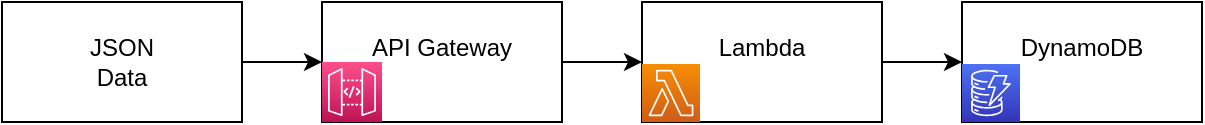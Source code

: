 <mxfile version="23.1.5" type="device" pages="2">
  <diagram id="Axt9p4QuNel1B98nFQHM" name="Lambda">
    <mxGraphModel dx="2074" dy="1114" grid="1" gridSize="10" guides="1" tooltips="1" connect="1" arrows="1" fold="1" page="1" pageScale="1" pageWidth="850" pageHeight="1100" math="0" shadow="0">
      <root>
        <mxCell id="0" />
        <mxCell id="1" parent="0" />
        <mxCell id="RTz1QHI2f7Fe3e0fic1V-15" style="edgeStyle=orthogonalEdgeStyle;rounded=0;orthogonalLoop=1;jettySize=auto;html=1;exitX=1;exitY=0.5;exitDx=0;exitDy=0;entryX=0;entryY=0.5;entryDx=0;entryDy=0;" edge="1" parent="1" source="RTz1QHI2f7Fe3e0fic1V-8" target="RTz1QHI2f7Fe3e0fic1V-9">
          <mxGeometry relative="1" as="geometry" />
        </mxCell>
        <mxCell id="RTz1QHI2f7Fe3e0fic1V-8" value="API Gateway&lt;br&gt;&lt;div&gt;&lt;br/&gt;&lt;/div&gt;" style="rounded=0;whiteSpace=wrap;html=1;" vertex="1" parent="1">
          <mxGeometry x="200" y="349" width="120" height="60" as="geometry" />
        </mxCell>
        <mxCell id="4" value="" style="sketch=0;points=[[0,0,0],[0.25,0,0],[0.5,0,0],[0.75,0,0],[1,0,0],[0,1,0],[0.25,1,0],[0.5,1,0],[0.75,1,0],[1,1,0],[0,0.25,0],[0,0.5,0],[0,0.75,0],[1,0.25,0],[1,0.5,0],[1,0.75,0]];outlineConnect=0;fontColor=#232F3E;gradientColor=#FF4F8B;gradientDirection=north;fillColor=#BC1356;strokeColor=#ffffff;dashed=0;verticalLabelPosition=bottom;verticalAlign=top;align=center;html=1;fontSize=12;fontStyle=0;aspect=fixed;shape=mxgraph.aws4.resourceIcon;resIcon=mxgraph.aws4.api_gateway;" parent="1" vertex="1">
          <mxGeometry x="200" y="379" width="30" height="30" as="geometry" />
        </mxCell>
        <mxCell id="RTz1QHI2f7Fe3e0fic1V-14" style="edgeStyle=orthogonalEdgeStyle;rounded=0;orthogonalLoop=1;jettySize=auto;html=1;exitX=1;exitY=0.5;exitDx=0;exitDy=0;entryX=0;entryY=0.5;entryDx=0;entryDy=0;" edge="1" parent="1" source="5" target="RTz1QHI2f7Fe3e0fic1V-8">
          <mxGeometry relative="1" as="geometry" />
        </mxCell>
        <mxCell id="5" value="JSON&lt;br&gt;Data" style="rounded=0;whiteSpace=wrap;html=1;" parent="1" vertex="1">
          <mxGeometry x="40" y="349" width="120" height="60" as="geometry" />
        </mxCell>
        <mxCell id="RTz1QHI2f7Fe3e0fic1V-16" style="edgeStyle=orthogonalEdgeStyle;rounded=0;orthogonalLoop=1;jettySize=auto;html=1;exitX=1;exitY=0.5;exitDx=0;exitDy=0;entryX=0;entryY=0.5;entryDx=0;entryDy=0;" edge="1" parent="1" source="RTz1QHI2f7Fe3e0fic1V-9" target="RTz1QHI2f7Fe3e0fic1V-11">
          <mxGeometry relative="1" as="geometry" />
        </mxCell>
        <mxCell id="RTz1QHI2f7Fe3e0fic1V-9" value="Lambda&lt;br&gt;&lt;div&gt;&lt;br/&gt;&lt;/div&gt;" style="rounded=0;whiteSpace=wrap;html=1;" vertex="1" parent="1">
          <mxGeometry x="360" y="349" width="120" height="60" as="geometry" />
        </mxCell>
        <mxCell id="RTz1QHI2f7Fe3e0fic1V-11" value="DynamoDB&lt;br&gt;&lt;div&gt;&lt;br/&gt;&lt;/div&gt;" style="rounded=0;whiteSpace=wrap;html=1;" vertex="1" parent="1">
          <mxGeometry x="520" y="349" width="120" height="60" as="geometry" />
        </mxCell>
        <mxCell id="RTz1QHI2f7Fe3e0fic1V-13" value="" style="sketch=0;points=[[0,0,0],[0.25,0,0],[0.5,0,0],[0.75,0,0],[1,0,0],[0,1,0],[0.25,1,0],[0.5,1,0],[0.75,1,0],[1,1,0],[0,0.25,0],[0,0.5,0],[0,0.75,0],[1,0.25,0],[1,0.5,0],[1,0.75,0]];outlineConnect=0;fontColor=#232F3E;gradientColor=#4D72F3;gradientDirection=north;fillColor=#3334B9;strokeColor=#ffffff;dashed=0;verticalLabelPosition=bottom;verticalAlign=top;align=center;html=1;fontSize=12;fontStyle=0;aspect=fixed;shape=mxgraph.aws4.resourceIcon;resIcon=mxgraph.aws4.dynamodb;" vertex="1" parent="1">
          <mxGeometry x="520" y="380" width="29" height="29" as="geometry" />
        </mxCell>
        <mxCell id="3" value="" style="sketch=0;points=[[0,0,0],[0.25,0,0],[0.5,0,0],[0.75,0,0],[1,0,0],[0,1,0],[0.25,1,0],[0.5,1,0],[0.75,1,0],[1,1,0],[0,0.25,0],[0,0.5,0],[0,0.75,0],[1,0.25,0],[1,0.5,0],[1,0.75,0]];outlineConnect=0;fontColor=#232F3E;gradientColor=#F78E04;gradientDirection=north;fillColor=#D05C17;strokeColor=#ffffff;dashed=0;verticalLabelPosition=bottom;verticalAlign=top;align=center;html=1;fontSize=12;fontStyle=0;aspect=fixed;shape=mxgraph.aws4.resourceIcon;resIcon=mxgraph.aws4.lambda;" parent="1" vertex="1">
          <mxGeometry x="360" y="380" width="29" height="29" as="geometry" />
        </mxCell>
      </root>
    </mxGraphModel>
  </diagram>
  <diagram id="wPiFDGEiFUtoRJ72Vlz8" name="Kubernetes">
    <mxGraphModel dx="2074" dy="1114" grid="1" gridSize="10" guides="1" tooltips="1" connect="1" arrows="1" fold="1" page="1" pageScale="1" pageWidth="850" pageHeight="1100" math="0" shadow="0">
      <root>
        <mxCell id="0" />
        <mxCell id="1" parent="0" />
        <mxCell id="uERStET8CW7VOiqyfw5f-1" value="" style="sketch=0;points=[[0,0,0],[0.25,0,0],[0.5,0,0],[0.75,0,0],[1,0,0],[0,1,0],[0.25,1,0],[0.5,1,0],[0.75,1,0],[1,1,0],[0,0.25,0],[0,0.5,0],[0,0.75,0],[1,0.25,0],[1,0.5,0],[1,0.75,0]];outlineConnect=0;fontColor=#232F3E;gradientColor=#4D72F3;gradientDirection=north;fillColor=#3334B9;strokeColor=#ffffff;dashed=0;verticalLabelPosition=bottom;verticalAlign=top;align=center;html=1;fontSize=12;fontStyle=0;aspect=fixed;shape=mxgraph.aws4.resourceIcon;resIcon=mxgraph.aws4.dynamodb;" parent="1" vertex="1">
          <mxGeometry x="560" y="480" width="78" height="78" as="geometry" />
        </mxCell>
        <mxCell id="47CSzc2QzT-uxv8FyGB6-9" style="edgeStyle=none;html=1;exitX=1;exitY=0.5;exitDx=0;exitDy=0;entryX=0;entryY=0.5;entryDx=0;entryDy=0;entryPerimeter=0;endArrow=classic;endFill=1;" parent="1" source="uERStET8CW7VOiqyfw5f-2" target="47CSzc2QzT-uxv8FyGB6-4" edge="1">
          <mxGeometry relative="1" as="geometry" />
        </mxCell>
        <mxCell id="uERStET8CW7VOiqyfw5f-2" value="JSON&lt;br&gt;Data" style="rounded=0;whiteSpace=wrap;html=1;" parent="1" vertex="1">
          <mxGeometry x="40" y="489" width="120" height="60" as="geometry" />
        </mxCell>
        <mxCell id="47CSzc2QzT-uxv8FyGB6-7" style="edgeStyle=none;html=1;exitX=1;exitY=0.5;exitDx=0;exitDy=0;exitPerimeter=0;entryX=0;entryY=0.5;entryDx=0;entryDy=0;entryPerimeter=0;" parent="1" source="47CSzc2QzT-uxv8FyGB6-1" target="uERStET8CW7VOiqyfw5f-1" edge="1">
          <mxGeometry relative="1" as="geometry" />
        </mxCell>
        <mxCell id="47CSzc2QzT-uxv8FyGB6-1" value="" style="sketch=0;points=[[0,0,0],[0.25,0,0],[0.5,0,0],[0.75,0,0],[1,0,0],[0,1,0],[0.25,1,0],[0.5,1,0],[0.75,1,0],[1,1,0],[0,0.25,0],[0,0.5,0],[0,0.75,0],[1,0.25,0],[1,0.5,0],[1,0.75,0]];outlineConnect=0;fontColor=#232F3E;gradientColor=#F78E04;gradientDirection=north;fillColor=#D05C17;strokeColor=#ffffff;dashed=0;verticalLabelPosition=bottom;verticalAlign=top;align=center;html=1;fontSize=12;fontStyle=0;aspect=fixed;shape=mxgraph.aws4.resourceIcon;resIcon=mxgraph.aws4.eks;" parent="1" vertex="1">
          <mxGeometry x="440" y="480" width="78" height="78" as="geometry" />
        </mxCell>
        <mxCell id="47CSzc2QzT-uxv8FyGB6-8" style="edgeStyle=none;html=1;exitX=0.5;exitY=0;exitDx=0;exitDy=0;exitPerimeter=0;endArrow=none;endFill=0;" parent="1" source="47CSzc2QzT-uxv8FyGB6-2" target="47CSzc2QzT-uxv8FyGB6-1" edge="1">
          <mxGeometry relative="1" as="geometry" />
        </mxCell>
        <mxCell id="47CSzc2QzT-uxv8FyGB6-2" value="" style="sketch=0;points=[[0,0,0],[0.25,0,0],[0.5,0,0],[0.75,0,0],[1,0,0],[0,1,0],[0.25,1,0],[0.5,1,0],[0.75,1,0],[1,1,0],[0,0.25,0],[0,0.5,0],[0,0.75,0],[1,0.25,0],[1,0.5,0],[1,0.75,0]];outlineConnect=0;fontColor=#232F3E;gradientColor=#F78E04;gradientDirection=north;fillColor=#D05C17;strokeColor=#ffffff;dashed=0;verticalLabelPosition=bottom;verticalAlign=top;align=center;html=1;fontSize=12;fontStyle=0;aspect=fixed;shape=mxgraph.aws4.resourceIcon;resIcon=mxgraph.aws4.fargate;" parent="1" vertex="1">
          <mxGeometry x="440" y="600" width="78" height="78" as="geometry" />
        </mxCell>
        <mxCell id="47CSzc2QzT-uxv8FyGB6-6" style="edgeStyle=none;html=1;exitX=1;exitY=0.5;exitDx=0;exitDy=0;exitPerimeter=0;entryX=0;entryY=0.5;entryDx=0;entryDy=0;entryPerimeter=0;" parent="1" source="47CSzc2QzT-uxv8FyGB6-3" target="47CSzc2QzT-uxv8FyGB6-1" edge="1">
          <mxGeometry relative="1" as="geometry" />
        </mxCell>
        <mxCell id="47CSzc2QzT-uxv8FyGB6-3" value="" style="sketch=0;points=[[0,0,0],[0.25,0,0],[0.5,0,0],[0.75,0,0],[1,0,0],[0,1,0],[0.25,1,0],[0.5,1,0],[0.75,1,0],[1,1,0],[0,0.25,0],[0,0.5,0],[0,0.75,0],[1,0.25,0],[1,0.5,0],[1,0.75,0]];outlineConnect=0;fontColor=#232F3E;gradientColor=#945DF2;gradientDirection=north;fillColor=#5A30B5;strokeColor=#ffffff;dashed=0;verticalLabelPosition=bottom;verticalAlign=top;align=center;html=1;fontSize=12;fontStyle=0;aspect=fixed;shape=mxgraph.aws4.resourceIcon;resIcon=mxgraph.aws4.elastic_load_balancing;" parent="1" vertex="1">
          <mxGeometry x="320" y="480" width="78" height="78" as="geometry" />
        </mxCell>
        <mxCell id="47CSzc2QzT-uxv8FyGB6-5" style="edgeStyle=none;html=1;exitX=1;exitY=0.5;exitDx=0;exitDy=0;exitPerimeter=0;entryX=0;entryY=0.5;entryDx=0;entryDy=0;entryPerimeter=0;" parent="1" source="47CSzc2QzT-uxv8FyGB6-4" target="47CSzc2QzT-uxv8FyGB6-3" edge="1">
          <mxGeometry relative="1" as="geometry" />
        </mxCell>
        <mxCell id="47CSzc2QzT-uxv8FyGB6-4" value="" style="sketch=0;points=[[0,0,0],[0.25,0,0],[0.5,0,0],[0.75,0,0],[1,0,0],[0,1,0],[0.25,1,0],[0.5,1,0],[0.75,1,0],[1,1,0],[0,0.25,0],[0,0.5,0],[0,0.75,0],[1,0.25,0],[1,0.5,0],[1,0.75,0]];outlineConnect=0;fontColor=#232F3E;gradientColor=#945DF2;gradientDirection=north;fillColor=#5A30B5;strokeColor=#ffffff;dashed=0;verticalLabelPosition=bottom;verticalAlign=top;align=center;html=1;fontSize=12;fontStyle=0;aspect=fixed;shape=mxgraph.aws4.resourceIcon;resIcon=mxgraph.aws4.route_53;" parent="1" vertex="1">
          <mxGeometry x="200" y="480" width="78" height="78" as="geometry" />
        </mxCell>
      </root>
    </mxGraphModel>
  </diagram>
</mxfile>
